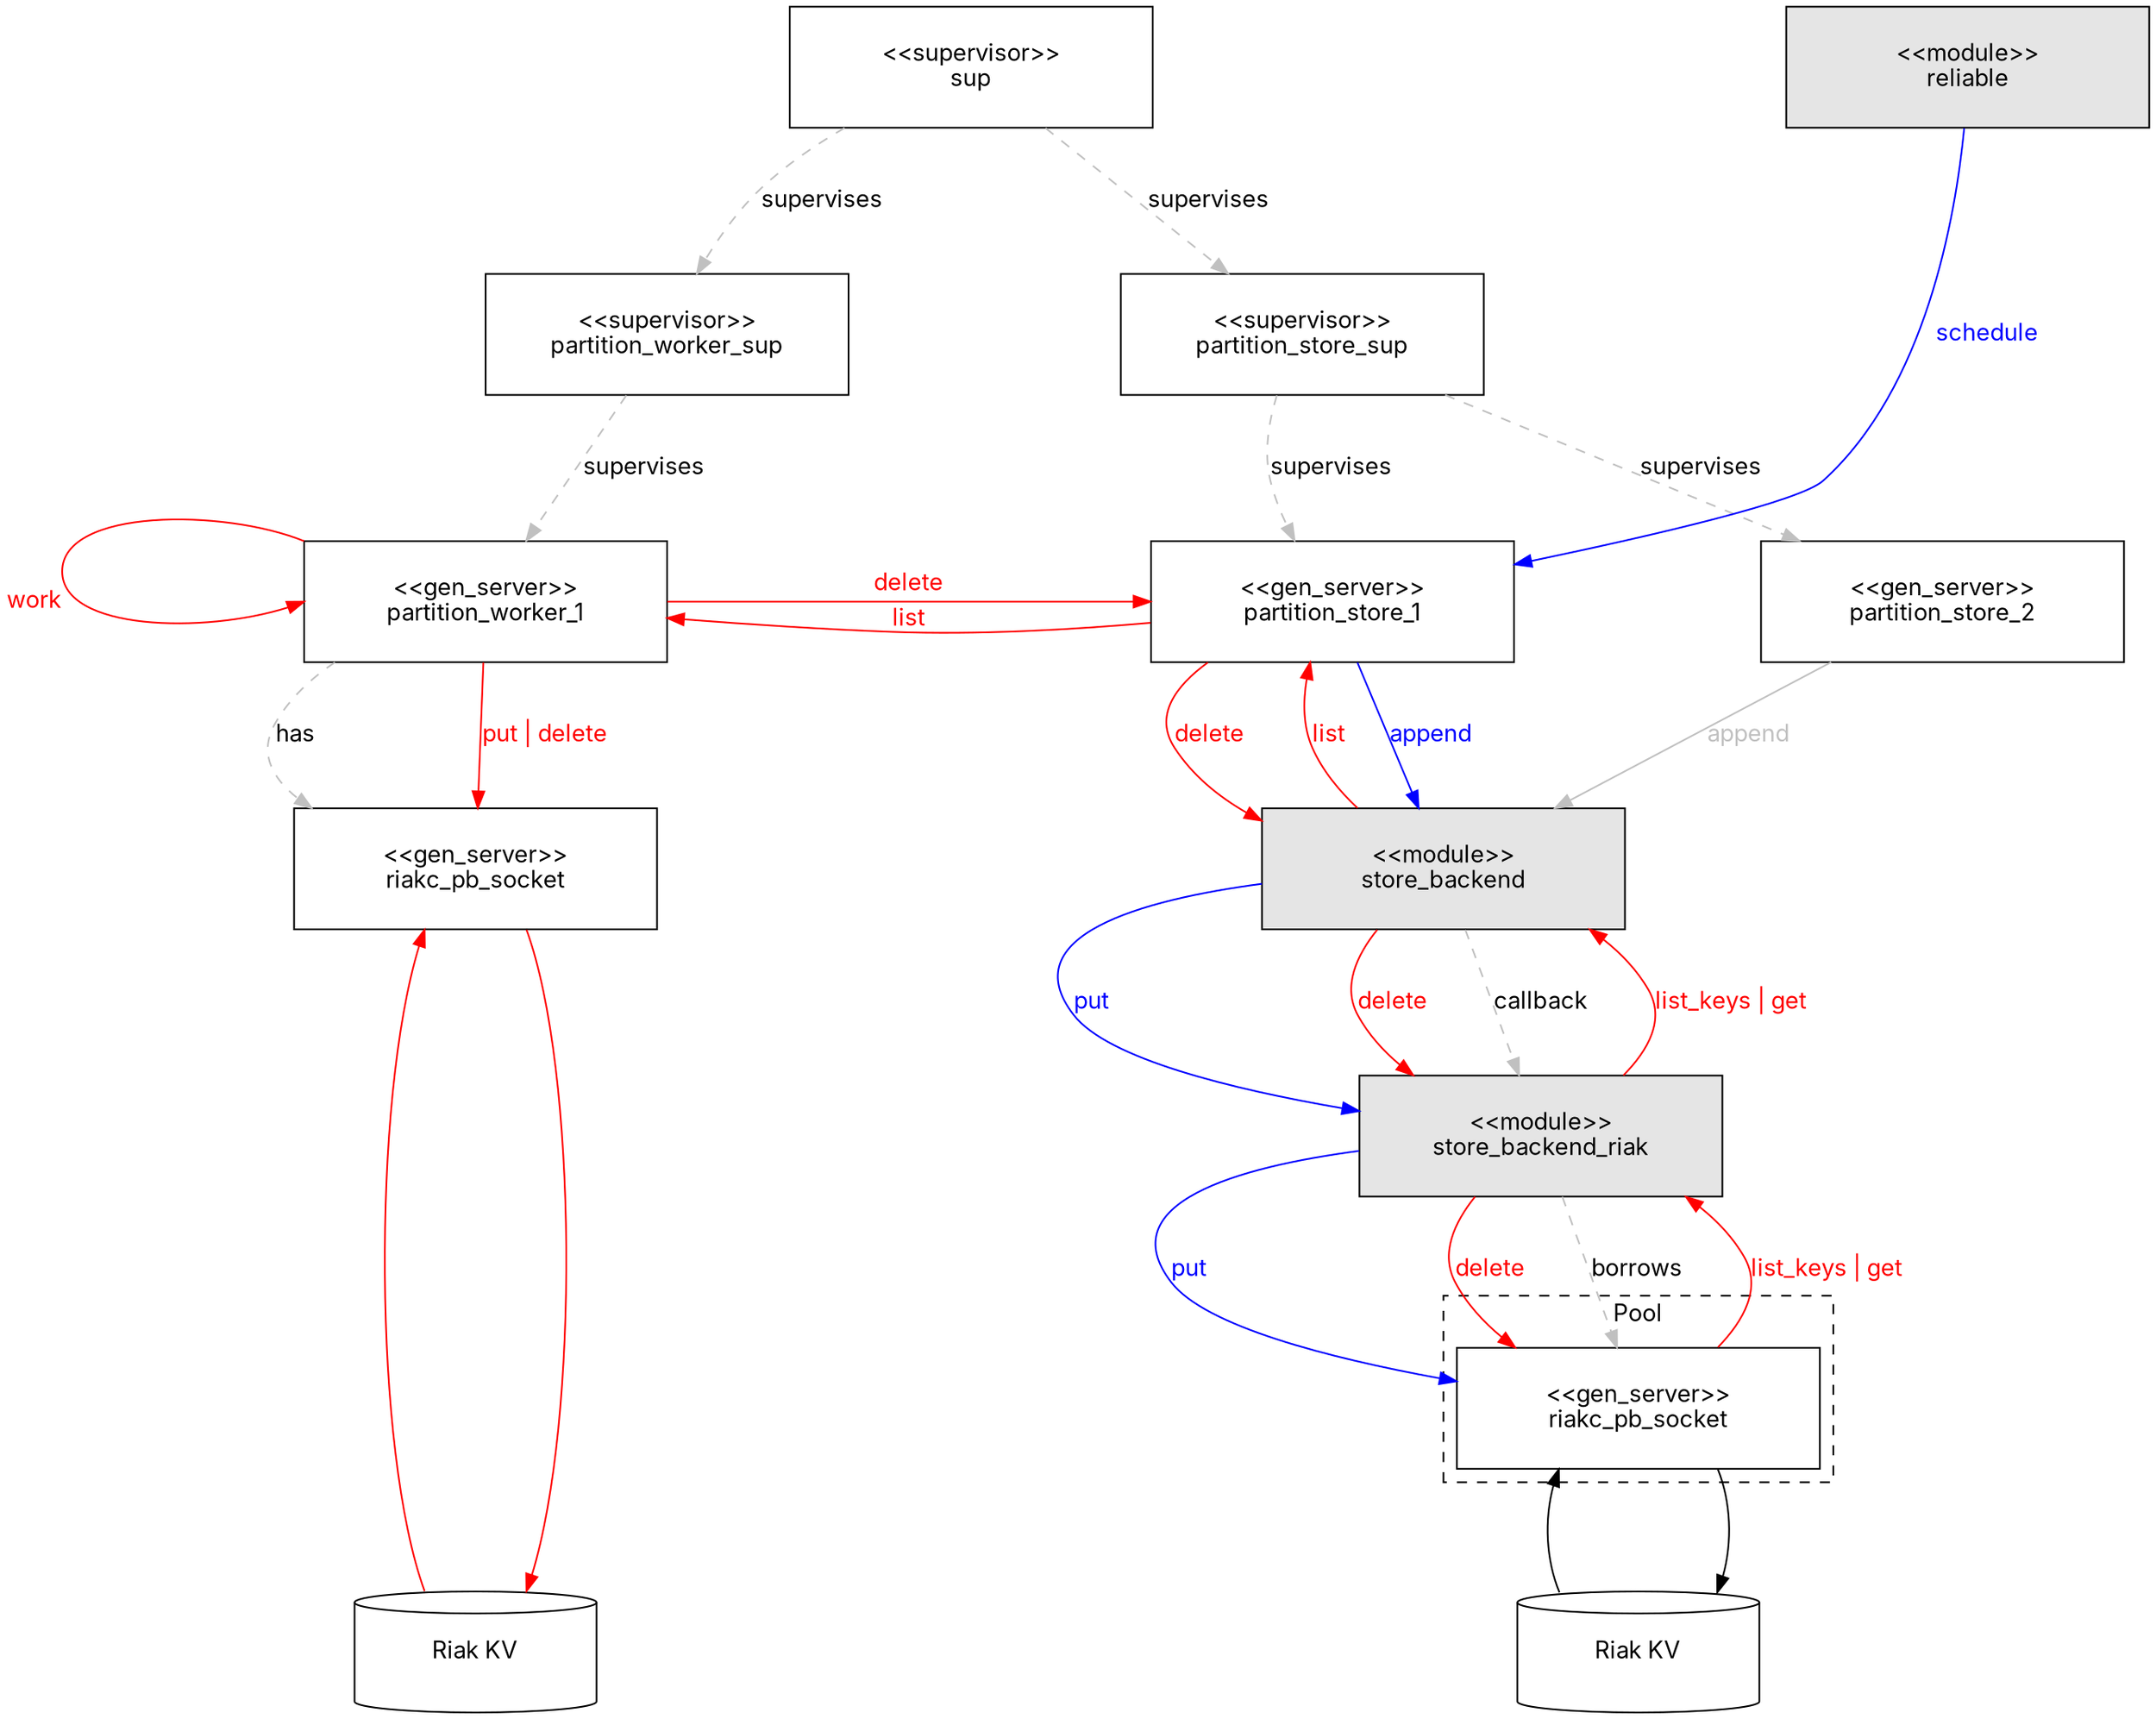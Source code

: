 digraph G {
    splines=true;
    nodesep=2
    ranksep=1

    graph [fontname="BlinkMacSystemFont"]
    node [fontname="BlinkMacSystemFont" height=1 fixedsize=true]
    edge [fontname="BlinkMacSystemFont"]

    node [shape=cylinder width=2 ]
        partition [label="Riak KV"]
        data [label="Riak KV"]

    node [shape=box width=3]
        sup [label="<<supervisor>>\nsup"]
        worker_sup [label="<<supervisor>>\npartition_worker_sup"]
        partition_sup [label="<<supervisor>>\npartition_store_sup"]
        store [label="<<gen_server>>\npartition_store_1"]
        store2 [label="<<gen_server>>\npartition_store_2"]
        worker [label="<<gen_server>>\npartition_worker_1"]
        conn [label="<<gen_server>>\nriakc_pb_socket"]
        pool_conn [label="<<gen_server>>\nriakc_pb_socket"]

    node [style=filled fillcolor=gray90]
        backend [label="<<module>>\nstore_backend"]
        backend_riak [label="<<module>>\nstore_backend_riak"]
        reliable [label="<<module>>\nreliable"]

    subgraph cluster_pool{
        label="Pool";
        graph[style=dashed];

        pool_conn
    }

    {rank=same worker; store;}
    {rank=same partition; data;}
    {rank=same sup; reliable}
    {rank=same store; store2}



    edge [label="supervises" dir=normal color=gray style=dashed]
        sup -> worker_sup
        sup -> partition_sup
        worker_sup -> worker
        partition_sup -> store
        partition_sup -> store2

    edge [color=gray style=dashed]
        worker -> conn [label="has"]
        backend -> backend_riak [label="callback"]
        backend_riak -> pool_conn [label="borrows"]



    edge [label="" color=black style=normal]
        worker:nw -> worker:w [label="work" color=red fontcolor=red]
        worker -> store [label="list" dir=back color=red fontcolor=red]
        worker -> store [label="delete" color=red fontcolor=red]
        worker -> conn [label="put | delete" color=red fontcolor=red]
        conn -> data [label="" dir=back color=red fontcolor=red]
        conn -> data [label="" color=red fontcolor=red]



        reliable -> store [label="schedule" color=blue fontcolor=blue]

        store -> backend [label="list" dir=back color=red fontcolor=red]
        store -> backend [label="append" color=blue fontcolor=blue]
        store -> backend [label="delete" color=red fontcolor=red]
        pool_conn -> partition [label="" dir=back]
        pool_conn -> partition [label=""]


        store2 -> backend [label="append" color=gray fontcolor=gray]

        backend -> backend_riak [label="list_keys | get" dir=back color=red fontcolor=red]
        backend -> backend_riak [label="put" color=blue fontcolor=blue]
        backend -> backend_riak [label="delete" color=red fontcolor=red]
        backend_riak -> pool_conn [label="list_keys | get" dir=back color=red fontcolor=red]
        backend_riak -> pool_conn [label="put" color=blue fontcolor=blue]
        backend_riak -> pool_conn [label="delete" color=red fontcolor=red]


}
